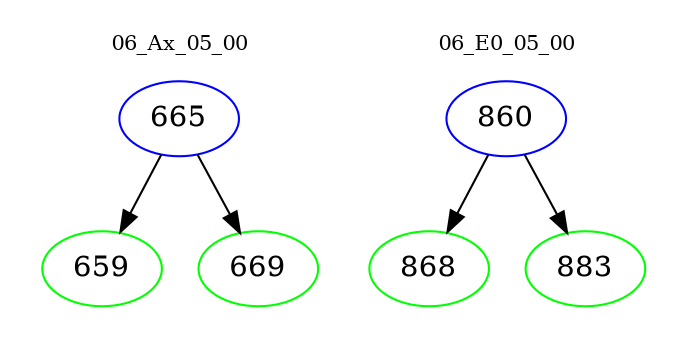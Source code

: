 digraph{
subgraph cluster_0 {
color = white
label = "06_Ax_05_00";
fontsize=10;
T0_665 [label="665", color="blue"]
T0_665 -> T0_659 [color="black"]
T0_659 [label="659", color="green"]
T0_665 -> T0_669 [color="black"]
T0_669 [label="669", color="green"]
}
subgraph cluster_1 {
color = white
label = "06_E0_05_00";
fontsize=10;
T1_860 [label="860", color="blue"]
T1_860 -> T1_868 [color="black"]
T1_868 [label="868", color="green"]
T1_860 -> T1_883 [color="black"]
T1_883 [label="883", color="green"]
}
}
